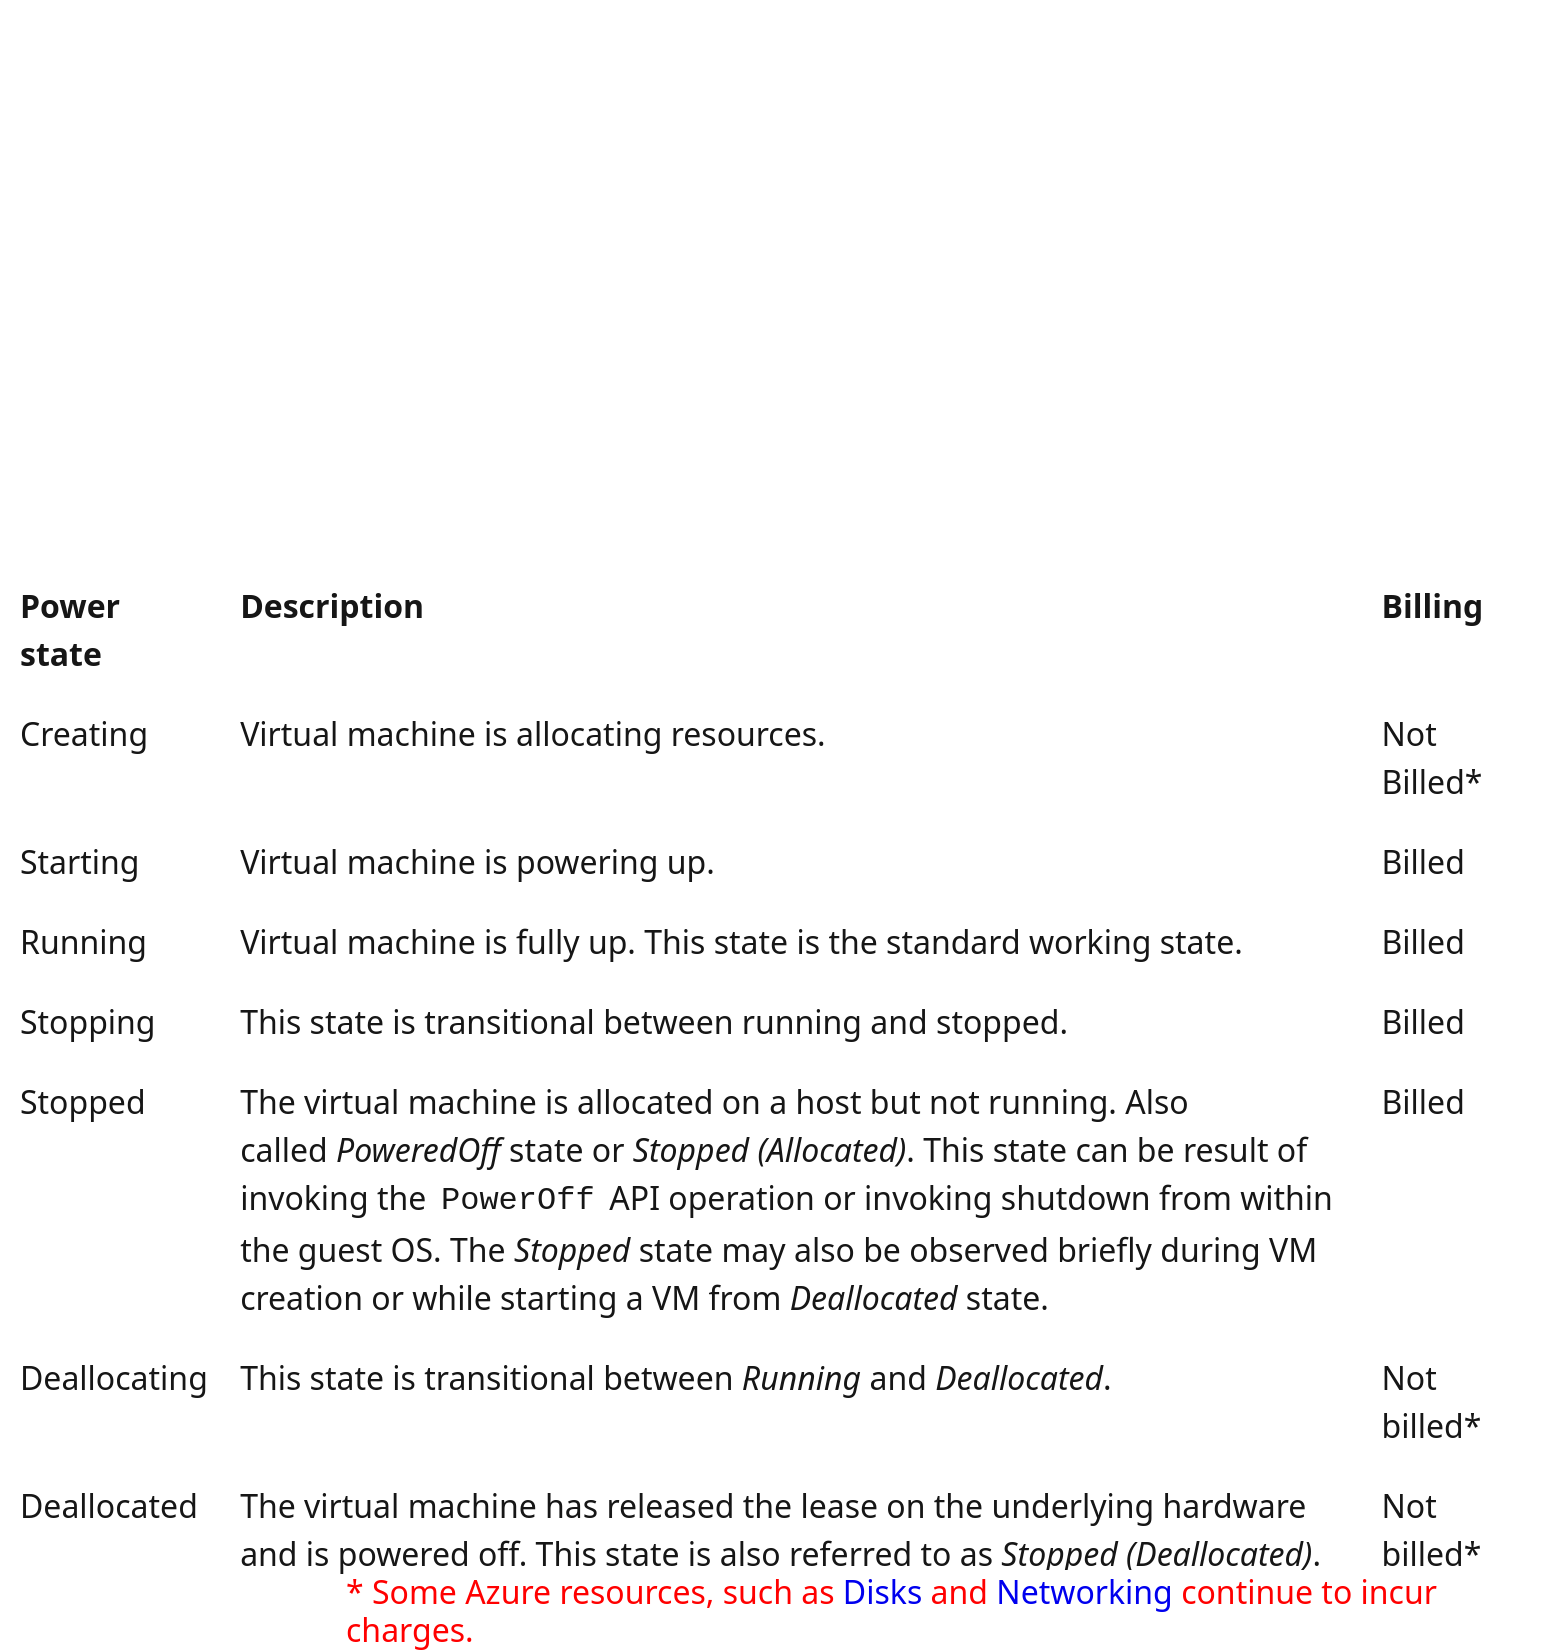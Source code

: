 <mxfile version="22.0.6" type="github">
  <diagram name="ページ1" id="zpHgbQW07-FmEmH62DgC">
    <mxGraphModel dx="1101" dy="603" grid="1" gridSize="10" guides="1" tooltips="1" connect="1" arrows="1" fold="1" page="1" pageScale="1" pageWidth="827" pageHeight="1169" math="0" shadow="0">
      <root>
        <mxCell id="0" />
        <mxCell id="1" parent="0" />
        <mxCell id="nUVPZtQ5XLbmJ3hW5yKJ-1" value="" style="shape=image;verticalLabelPosition=bottom;labelBackgroundColor=default;verticalAlign=top;aspect=fixed;imageAspect=0;image=https://learn.microsoft.com/en-us/azure/virtual-machines/media/virtual-machines-common-states-lifecycle/vm-power-states.png;" parent="1" vertex="1">
          <mxGeometry x="40" y="10" width="772.32" height="270" as="geometry" />
        </mxCell>
        <mxCell id="nUVPZtQ5XLbmJ3hW5yKJ-2" value="&lt;table aria-label=&quot;Table 1&quot; class=&quot;table table-sm&quot; style=&quot;box-sizing: inherit; outline-color: inherit; border-collapse: collapse; border-spacing: 0px; table-layout: auto; width: 751.875px; font-size: 16px; margin-top: 1rem; border: 1px solid var(--theme-table-border-dark); color: rgb(22, 22, 22); font-family: &amp;quot;Segoe UI&amp;quot;, SegoeUI, &amp;quot;Helvetica Neue&amp;quot;, Helvetica, Arial, sans-serif; font-style: normal; font-variant-ligatures: normal; font-variant-caps: normal; font-weight: 400; letter-spacing: normal; orphans: 2; text-align: start; text-transform: none; widows: 2; word-spacing: 0px; -webkit-text-stroke-width: 0px; background-color: rgb(255, 255, 255); text-decoration-thickness: initial; text-decoration-style: initial; text-decoration-color: initial;&quot;&gt;&lt;thead style=&quot;box-sizing: inherit; outline-color: inherit;&quot;&gt;&lt;tr style=&quot;box-sizing: inherit; outline-color: inherit;&quot;&gt;&lt;th style=&quot;box-sizing: inherit; outline-color: inherit; padding: 0.5rem; overflow-wrap: break-word; border-block-start: 1px solid var(--theme-table-border-dark); vertical-align: top; line-height: 1.5; display: table-cell; text-align: left;&quot;&gt;Power state&lt;/th&gt;&lt;th style=&quot;box-sizing: inherit; outline-color: inherit; padding: 0.5rem; overflow-wrap: break-word; border-block-start: 1px solid var(--theme-table-border-dark); vertical-align: top; line-height: 1.5; display: table-cell; text-align: left;&quot;&gt;Description&lt;/th&gt;&lt;th style=&quot;box-sizing: inherit; outline-color: inherit; padding: 0.5rem; overflow-wrap: break-word; border-block-start: 1px solid var(--theme-table-border-dark); vertical-align: top; line-height: 1.5; display: table-cell; text-align: left;&quot;&gt;Billing&lt;/th&gt;&lt;/tr&gt;&lt;/thead&gt;&lt;tbody style=&quot;box-sizing: inherit; outline-color: inherit;&quot;&gt;&lt;tr style=&quot;box-sizing: inherit; outline-color: inherit;&quot;&gt;&lt;td style=&quot;box-sizing: inherit; outline-color: inherit; padding: 0.5rem; overflow-wrap: break-word; border-block-start: 1px solid var(--theme-table-border-dark); vertical-align: top; line-height: 1.5; display: table-cell; text-align: left;&quot;&gt;Creating&lt;/td&gt;&lt;td style=&quot;box-sizing: inherit; outline-color: inherit; padding: 0.5rem; overflow-wrap: break-word; border-block-start: 1px solid var(--theme-table-border-dark); vertical-align: top; line-height: 1.5; display: table-cell; text-align: left;&quot;&gt;Virtual machine is allocating resources.&lt;/td&gt;&lt;td style=&quot;box-sizing: inherit; outline-color: inherit; padding: 0.5rem; overflow-wrap: break-word; border-block-start: 1px solid var(--theme-table-border-dark); vertical-align: top; line-height: 1.5; display: table-cell; text-align: left;&quot;&gt;Not Billed*&lt;/td&gt;&lt;/tr&gt;&lt;tr style=&quot;box-sizing: inherit; outline-color: inherit;&quot;&gt;&lt;td style=&quot;box-sizing: inherit; outline-color: inherit; padding: 0.5rem; overflow-wrap: break-word; border-block-start: 1px solid var(--theme-table-border-dark); vertical-align: top; line-height: 1.5; display: table-cell; text-align: left;&quot;&gt;Starting&lt;/td&gt;&lt;td style=&quot;box-sizing: inherit; outline-color: inherit; padding: 0.5rem; overflow-wrap: break-word; border-block-start: 1px solid var(--theme-table-border-dark); vertical-align: top; line-height: 1.5; display: table-cell; text-align: left;&quot;&gt;Virtual machine is powering up.&lt;/td&gt;&lt;td style=&quot;box-sizing: inherit; outline-color: inherit; padding: 0.5rem; overflow-wrap: break-word; border-block-start: 1px solid var(--theme-table-border-dark); vertical-align: top; line-height: 1.5; display: table-cell; text-align: left;&quot;&gt;Billed&lt;/td&gt;&lt;/tr&gt;&lt;tr style=&quot;box-sizing: inherit; outline-color: inherit;&quot;&gt;&lt;td style=&quot;box-sizing: inherit; outline-color: inherit; padding: 0.5rem; overflow-wrap: break-word; border-block-start: 1px solid var(--theme-table-border-dark); vertical-align: top; line-height: 1.5; display: table-cell; text-align: left;&quot;&gt;Running&lt;/td&gt;&lt;td style=&quot;box-sizing: inherit; outline-color: inherit; padding: 0.5rem; overflow-wrap: break-word; border-block-start: 1px solid var(--theme-table-border-dark); vertical-align: top; line-height: 1.5; display: table-cell; text-align: left;&quot;&gt;Virtual machine is fully up. This state is the standard working state.&lt;/td&gt;&lt;td style=&quot;box-sizing: inherit; outline-color: inherit; padding: 0.5rem; overflow-wrap: break-word; border-block-start: 1px solid var(--theme-table-border-dark); vertical-align: top; line-height: 1.5; display: table-cell; text-align: left;&quot;&gt;Billed&lt;/td&gt;&lt;/tr&gt;&lt;tr style=&quot;box-sizing: inherit; outline-color: inherit;&quot;&gt;&lt;td style=&quot;box-sizing: inherit; outline-color: inherit; padding: 0.5rem; overflow-wrap: break-word; border-block-start: 1px solid var(--theme-table-border-dark); vertical-align: top; line-height: 1.5; display: table-cell; text-align: left;&quot;&gt;Stopping&lt;/td&gt;&lt;td style=&quot;box-sizing: inherit; outline-color: inherit; padding: 0.5rem; overflow-wrap: break-word; border-block-start: 1px solid var(--theme-table-border-dark); vertical-align: top; line-height: 1.5; display: table-cell; text-align: left;&quot;&gt;This state is transitional between running and stopped.&lt;/td&gt;&lt;td style=&quot;box-sizing: inherit; outline-color: inherit; padding: 0.5rem; overflow-wrap: break-word; border-block-start: 1px solid var(--theme-table-border-dark); vertical-align: top; line-height: 1.5; display: table-cell; text-align: left;&quot;&gt;Billed&lt;/td&gt;&lt;/tr&gt;&lt;tr style=&quot;box-sizing: inherit; outline-color: inherit;&quot;&gt;&lt;td style=&quot;box-sizing: inherit; outline-color: inherit; padding: 0.5rem; overflow-wrap: break-word; border-block-start: 1px solid var(--theme-table-border-dark); vertical-align: top; line-height: 1.5; display: table-cell; text-align: left;&quot;&gt;Stopped&lt;/td&gt;&lt;td style=&quot;box-sizing: inherit; outline-color: inherit; padding: 0.5rem; overflow-wrap: break-word; border-block-start: 1px solid var(--theme-table-border-dark); vertical-align: top; line-height: 1.5; display: table-cell; text-align: left;&quot;&gt;The virtual machine is allocated on a host but not running. Also called&lt;span&gt;&amp;nbsp;&lt;/span&gt;&lt;em style=&quot;box-sizing: inherit; outline-color: inherit;&quot;&gt;PoweredOff&lt;/em&gt;&lt;span&gt;&amp;nbsp;&lt;/span&gt;state or&lt;span&gt;&amp;nbsp;&lt;/span&gt;&lt;em style=&quot;box-sizing: inherit; outline-color: inherit;&quot;&gt;Stopped (Allocated)&lt;/em&gt;. This state can be result of invoking the&lt;span&gt;&amp;nbsp;&lt;/span&gt;&lt;code style=&quot;box-sizing: inherit; outline-color: inherit; font-family: SFMono-Regular, Consolas, &amp;quot;Liberation Mono&amp;quot;, Menlo, Courier, monospace; direction: ltr; background-color: var(--theme-inline-code); overflow-wrap: break-word; border-radius: 3px; padding: 0.1em 0.2em;&quot;&gt;PowerOff&lt;/code&gt;&lt;span&gt;&amp;nbsp;&lt;/span&gt;API operation or invoking shutdown from within the guest OS. The&lt;span&gt;&amp;nbsp;&lt;/span&gt;&lt;em style=&quot;box-sizing: inherit; outline-color: inherit;&quot;&gt;Stopped&lt;/em&gt;&lt;span&gt;&amp;nbsp;&lt;/span&gt;state may also be observed briefly during VM creation or while starting a VM from&lt;span&gt;&amp;nbsp;&lt;/span&gt;&lt;em style=&quot;box-sizing: inherit; outline-color: inherit;&quot;&gt;Deallocated&lt;/em&gt;&lt;span&gt;&amp;nbsp;&lt;/span&gt;state.&lt;/td&gt;&lt;td style=&quot;box-sizing: inherit; outline-color: inherit; padding: 0.5rem; overflow-wrap: break-word; border-block-start: 1px solid var(--theme-table-border-dark); vertical-align: top; line-height: 1.5; display: table-cell; text-align: left;&quot;&gt;Billed&lt;/td&gt;&lt;/tr&gt;&lt;tr style=&quot;box-sizing: inherit; outline-color: inherit;&quot;&gt;&lt;td style=&quot;box-sizing: inherit; outline-color: inherit; padding: 0.5rem; overflow-wrap: break-word; border-block-start: 1px solid var(--theme-table-border-dark); vertical-align: top; line-height: 1.5; display: table-cell; text-align: left;&quot;&gt;Deallocating&lt;/td&gt;&lt;td style=&quot;box-sizing: inherit; outline-color: inherit; padding: 0.5rem; overflow-wrap: break-word; border-block-start: 1px solid var(--theme-table-border-dark); vertical-align: top; line-height: 1.5; display: table-cell; text-align: left;&quot;&gt;This state is transitional between&lt;span&gt;&amp;nbsp;&lt;/span&gt;&lt;em style=&quot;box-sizing: inherit; outline-color: inherit;&quot;&gt;Running&lt;/em&gt;&lt;span&gt;&amp;nbsp;&lt;/span&gt;and&lt;span&gt;&amp;nbsp;&lt;/span&gt;&lt;em style=&quot;box-sizing: inherit; outline-color: inherit;&quot;&gt;Deallocated&lt;/em&gt;.&lt;/td&gt;&lt;td style=&quot;box-sizing: inherit; outline-color: inherit; padding: 0.5rem; overflow-wrap: break-word; border-block-start: 1px solid var(--theme-table-border-dark); vertical-align: top; line-height: 1.5; display: table-cell; text-align: left;&quot;&gt;Not billed*&lt;/td&gt;&lt;/tr&gt;&lt;tr style=&quot;box-sizing: inherit; outline-color: inherit;&quot;&gt;&lt;td style=&quot;box-sizing: inherit; outline-color: inherit; padding: 0.5rem; overflow-wrap: break-word; border-block-start: 1px solid var(--theme-table-border-dark); vertical-align: top; line-height: 1.5; display: table-cell; text-align: left;&quot;&gt;Deallocated&lt;/td&gt;&lt;td style=&quot;box-sizing: inherit; outline-color: inherit; padding: 0.5rem; overflow-wrap: break-word; border-block-start: 1px solid var(--theme-table-border-dark); vertical-align: top; line-height: 1.5; display: table-cell; text-align: left;&quot;&gt;The virtual machine has released the lease on the underlying hardware and is powered off. This state is also referred to as&lt;span&gt;&amp;nbsp;&lt;/span&gt;&lt;em style=&quot;box-sizing: inherit; outline-color: inherit;&quot;&gt;Stopped (Deallocated)&lt;/em&gt;.&lt;/td&gt;&lt;td style=&quot;box-sizing: inherit; outline-color: inherit; padding: 0.5rem; overflow-wrap: break-word; border-block-start: 1px solid var(--theme-table-border-dark); vertical-align: top; line-height: 1.5; display: table-cell; text-align: left;&quot;&gt;Not billed*&lt;/td&gt;&lt;/tr&gt;&lt;/tbody&gt;&lt;/table&gt;" style="text;whiteSpace=wrap;html=1;" parent="1" vertex="1">
          <mxGeometry x="39" y="270" width="781" height="530" as="geometry" />
        </mxCell>
        <mxCell id="nUVPZtQ5XLbmJ3hW5yKJ-3" value="&lt;font color=&quot;#ff0000&quot;&gt;&lt;span style=&quot;font-family: &amp;quot;Segoe UI&amp;quot;, SegoeUI, &amp;quot;Helvetica Neue&amp;quot;, Helvetica, Arial, sans-serif; font-size: 16px; font-style: normal; font-variant-ligatures: normal; font-variant-caps: normal; font-weight: 400; letter-spacing: normal; orphans: 2; text-align: start; text-indent: 0px; text-transform: none; widows: 2; word-spacing: 0px; -webkit-text-stroke-width: 0px; background-color: rgb(255, 255, 255); text-decoration-thickness: initial; text-decoration-style: initial; text-decoration-color: initial; float: none; display: inline !important;&quot;&gt;* Some Azure resources, such as&amp;nbsp;&lt;/span&gt;&lt;a href=&quot;https://azure.microsoft.com/pricing/details/managed-disks&quot; data-linktype=&quot;external&quot; style=&quot;box-sizing: inherit; outline-color: inherit; cursor: pointer; overflow-wrap: break-word; text-decoration: none; background-color: rgb(255, 255, 255); outline-style: initial; outline-width: 0px; font-family: &amp;quot;Segoe UI&amp;quot;, SegoeUI, &amp;quot;Helvetica Neue&amp;quot;, Helvetica, Arial, sans-serif; font-size: 16px; font-style: normal; font-variant-ligatures: normal; font-variant-caps: normal; font-weight: 400; letter-spacing: normal; orphans: 2; text-align: start; text-indent: 0px; text-transform: none; widows: 2; word-spacing: 0px; -webkit-text-stroke-width: 0px;&quot;&gt;Disks&lt;/a&gt;&lt;span style=&quot;font-family: &amp;quot;Segoe UI&amp;quot;, SegoeUI, &amp;quot;Helvetica Neue&amp;quot;, Helvetica, Arial, sans-serif; font-size: 16px; font-style: normal; font-variant-ligatures: normal; font-variant-caps: normal; font-weight: 400; letter-spacing: normal; orphans: 2; text-align: start; text-indent: 0px; text-transform: none; widows: 2; word-spacing: 0px; -webkit-text-stroke-width: 0px; background-color: rgb(255, 255, 255); text-decoration-thickness: initial; text-decoration-style: initial; text-decoration-color: initial; float: none; display: inline !important;&quot;&gt;&lt;span&gt;&amp;nbsp;&lt;/span&gt;and&lt;span&gt;&amp;nbsp;&lt;/span&gt;&lt;/span&gt;&lt;a href=&quot;https://azure.microsoft.com/pricing/details/bandwidth/&quot; data-linktype=&quot;external&quot; style=&quot;box-sizing: inherit; outline-color: inherit; cursor: pointer; overflow-wrap: break-word; text-decoration: none; background-color: rgb(255, 255, 255); outline-style: initial; outline-width: 0px; font-family: &amp;quot;Segoe UI&amp;quot;, SegoeUI, &amp;quot;Helvetica Neue&amp;quot;, Helvetica, Arial, sans-serif; font-size: 16px; font-style: normal; font-variant-ligatures: normal; font-variant-caps: normal; font-weight: 400; letter-spacing: normal; orphans: 2; text-align: start; text-indent: 0px; text-transform: none; widows: 2; word-spacing: 0px; -webkit-text-stroke-width: 0px;&quot;&gt;Networking&lt;/a&gt;&lt;span style=&quot;font-family: &amp;quot;Segoe UI&amp;quot;, SegoeUI, &amp;quot;Helvetica Neue&amp;quot;, Helvetica, Arial, sans-serif; font-size: 16px; font-style: normal; font-variant-ligatures: normal; font-variant-caps: normal; font-weight: 400; letter-spacing: normal; orphans: 2; text-align: start; text-indent: 0px; text-transform: none; widows: 2; word-spacing: 0px; -webkit-text-stroke-width: 0px; background-color: rgb(255, 255, 255); text-decoration-thickness: initial; text-decoration-style: initial; text-decoration-color: initial; float: none; display: inline !important;&quot;&gt;&amp;nbsp;continue to incur charges.&lt;/span&gt;&lt;/font&gt;" style="text;whiteSpace=wrap;html=1;" parent="1" vertex="1">
          <mxGeometry x="210" y="790" width="597.68" height="40" as="geometry" />
        </mxCell>
      </root>
    </mxGraphModel>
  </diagram>
</mxfile>
